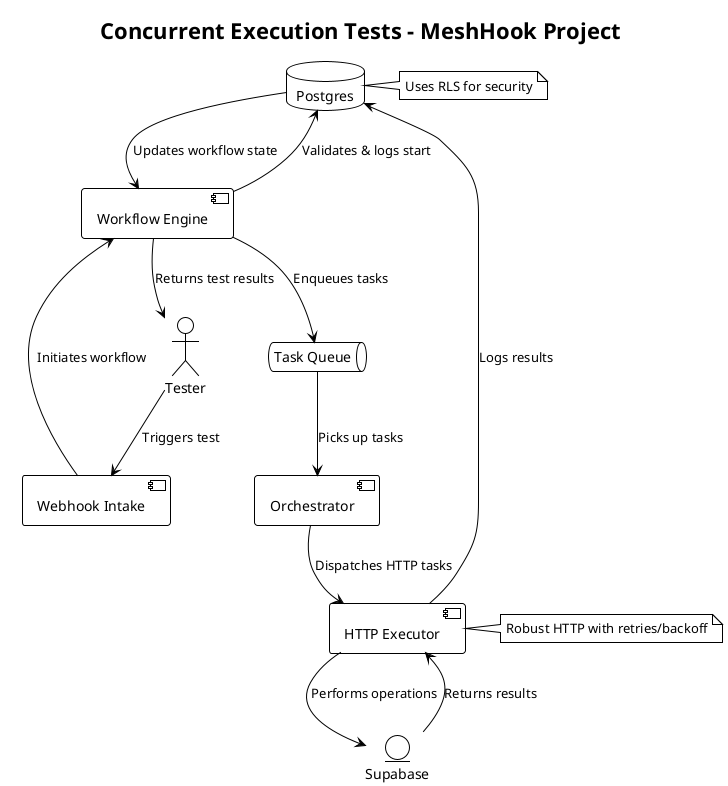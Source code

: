 @startuml
!theme plain

title Concurrent Execution Tests - MeshHook Project

actor Tester
entity "Supabase" as Supabase
component "Webhook Intake" as Webhook
component "Workflow Engine" as Engine
component "Orchestrator" as Orchestrator
component "HTTP Executor" as Executor
database "Postgres" as DB
queue "Task Queue" as Queue

Tester --> Webhook : Triggers test
Webhook --> Engine : Initiates workflow
Engine --> DB : Validates & logs start
Engine --> Queue : Enqueues tasks
Queue --> Orchestrator : Picks up tasks
Orchestrator --> Executor : Dispatches HTTP tasks
Executor --> Supabase : Performs operations
Supabase --> Executor : Returns results
Executor --> DB : Logs results
DB --> Engine : Updates workflow state
Engine --> Tester : Returns test results

note right of DB : Uses RLS for security
note right of Executor : Robust HTTP with retries/backoff

@enduml